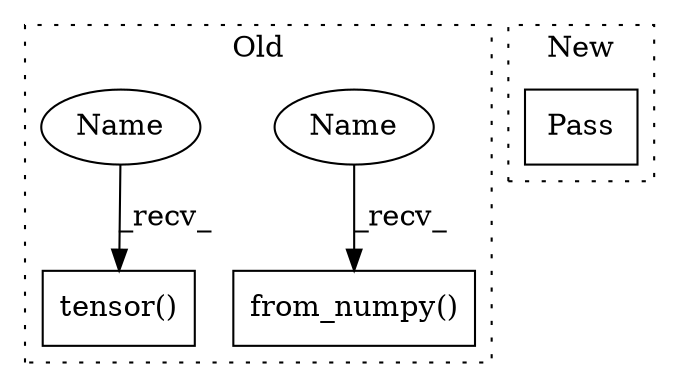 digraph G {
subgraph cluster0 {
1 [label="from_numpy()" a="75" s="3967,4029" l="17,1" shape="box"];
3 [label="tensor()" a="75" s="4429,4463" l="13,24" shape="box"];
4 [label="Name" a="87" s="3967" l="5" shape="ellipse"];
5 [label="Name" a="87" s="4429" l="5" shape="ellipse"];
label = "Old";
style="dotted";
}
subgraph cluster1 {
2 [label="Pass" a="62" s="4525" l="4" shape="box"];
label = "New";
style="dotted";
}
4 -> 1 [label="_recv_"];
5 -> 3 [label="_recv_"];
}